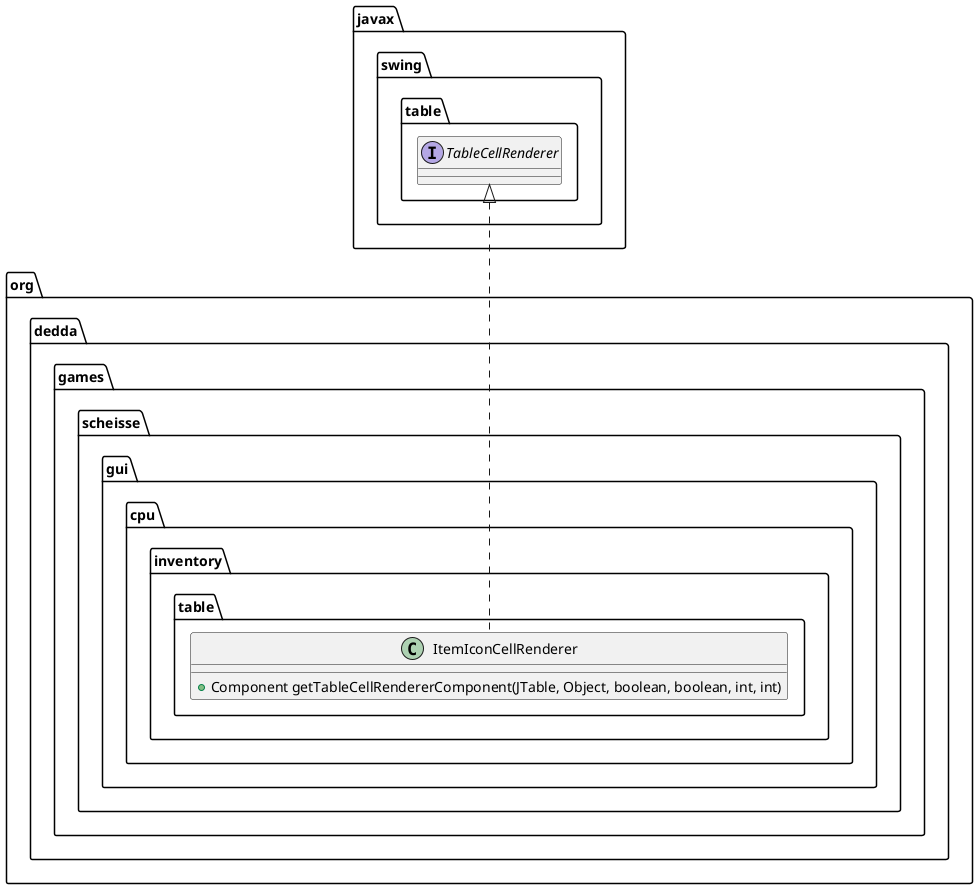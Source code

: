 @startuml
interface javax.swing.table.TableCellRenderer

class org.dedda.games.scheisse.gui.cpu.inventory.table.ItemIconCellRenderer{
    + Component getTableCellRendererComponent(JTable, Object, boolean, boolean, int, int)
}

javax.swing.table.TableCellRenderer <|.. org.dedda.games.scheisse.gui.cpu.inventory.table.ItemIconCellRenderer
@enduml